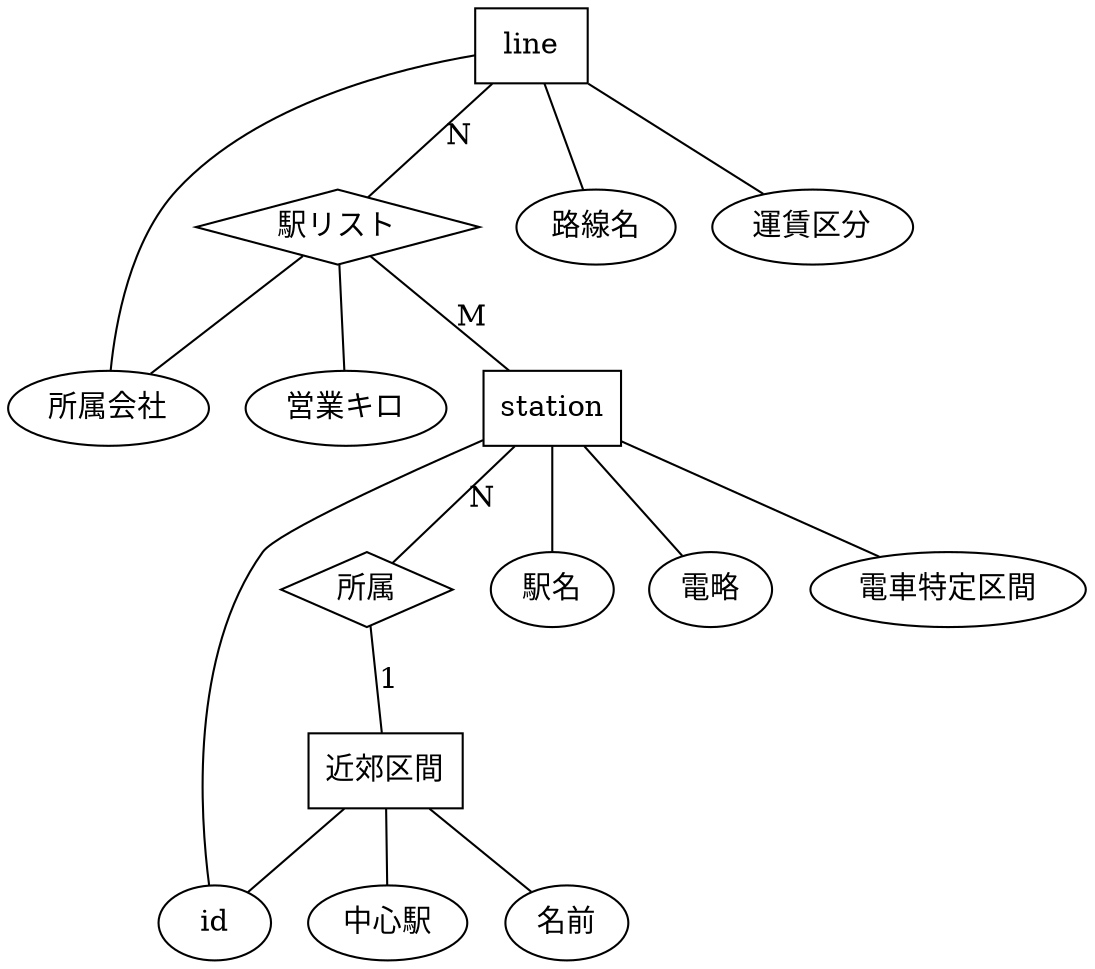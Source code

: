 graph train{
	node[shape=box]; station; line; 近郊区間;
	node[shape=diamond]; 駅リスト; 所属;
	node[shape=ellipse];
	station -- id;
	station -- 駅名;
	station -- 電略;
	station -- 電車特定区間;
	station -- 所属[label="N"];
	所属 -- 近郊区間[label="1"];
	line -- 路線名;
	line -- 駅リスト[label="N"];
	line -- 運賃区分;
	line -- 所属会社;
	駅リスト -- station[label="M"];
	駅リスト -- 営業キロ;
	駅リスト -- 所属会社;
	近郊区間名前[label="名前"];
	近郊区間 -- id;
	近郊区間 -- 近郊区間名前;
	近郊区間 -- 中心駅;
}
